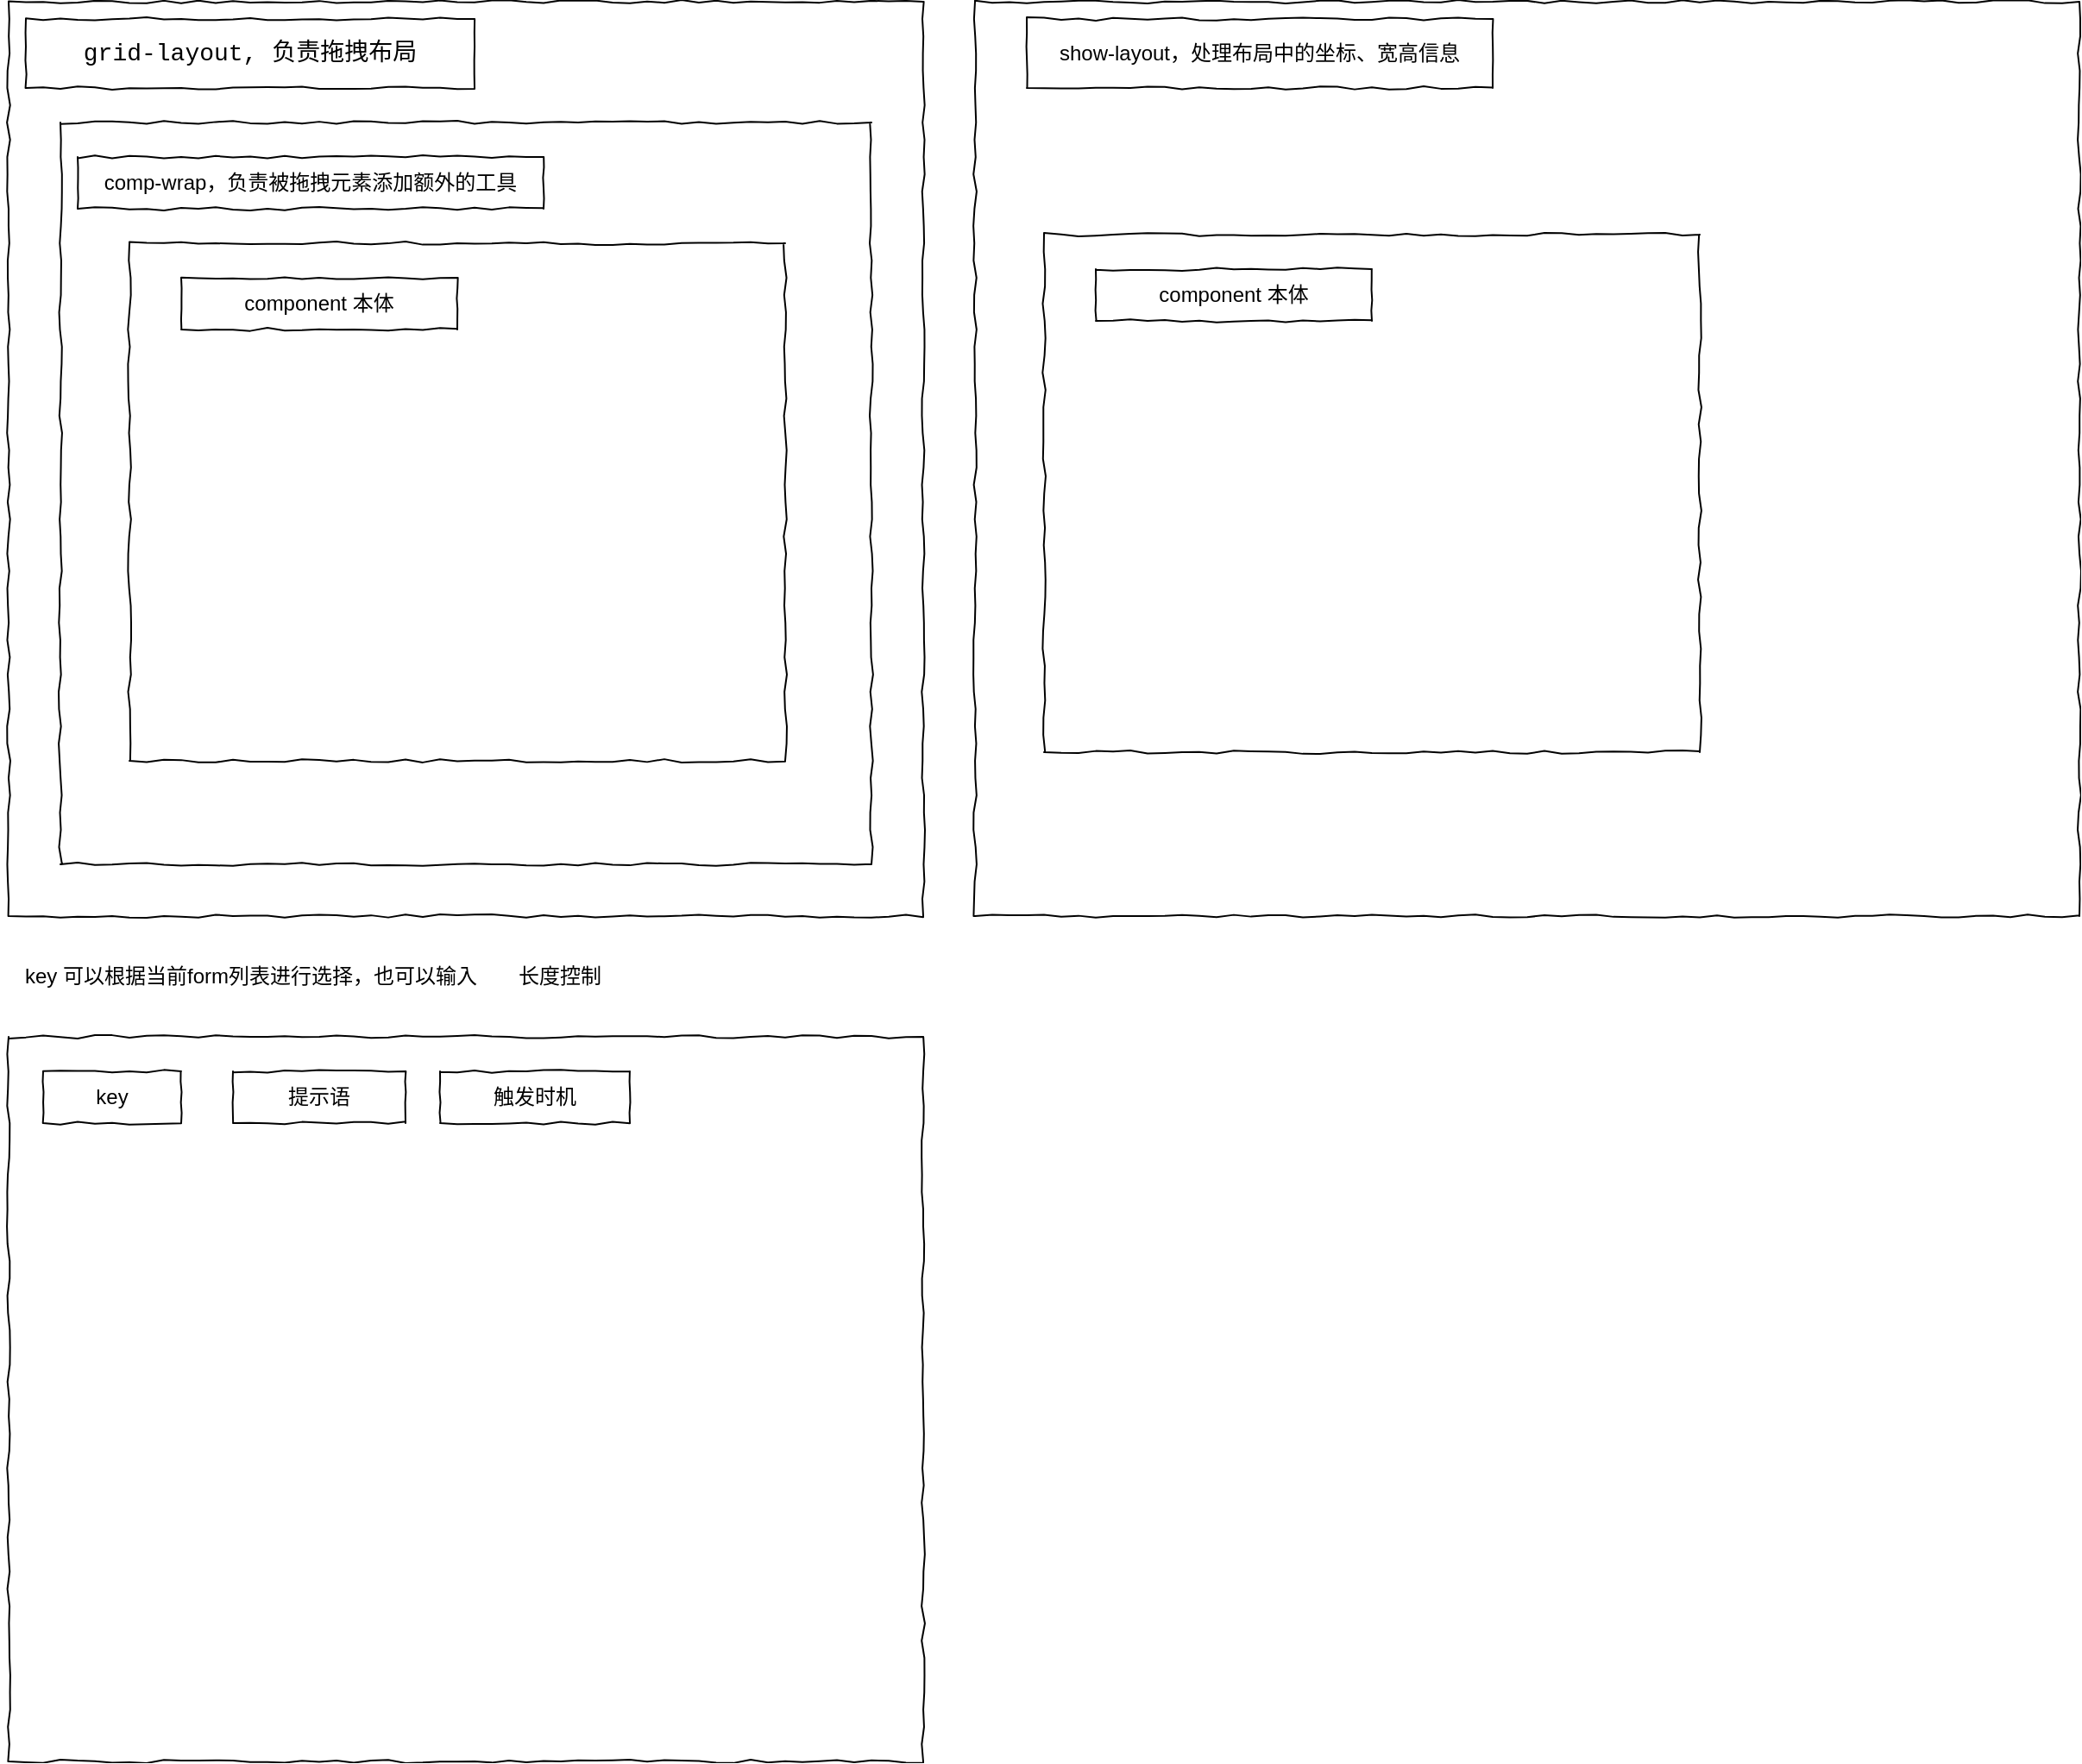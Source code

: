 <mxfile version="24.6.4" type="github">
  <diagram name="Page-1" id="XzWtF4XP_iAmrnIMXCRm">
    <mxGraphModel dx="1434" dy="756" grid="1" gridSize="10" guides="1" tooltips="1" connect="1" arrows="1" fold="1" page="1" pageScale="1" pageWidth="827" pageHeight="1169" math="0" shadow="0">
      <root>
        <mxCell id="0" />
        <mxCell id="1" parent="0" />
        <mxCell id="HhxakAEyFk_g9ME8UOxu-1" value="" style="whiteSpace=wrap;html=1;aspect=fixed;comic=1;" vertex="1" parent="1">
          <mxGeometry x="70" y="70" width="530" height="530" as="geometry" />
        </mxCell>
        <mxCell id="HhxakAEyFk_g9ME8UOxu-2" value="&lt;div style=&quot;font-family: Consolas, &amp;quot;Courier New&amp;quot;, monospace; font-size: 14px; line-height: 19px; white-space: pre;&quot;&gt;&lt;font style=&quot;background-color: rgb(255, 255, 255);&quot;&gt;grid-layout, 负责拖拽布局&lt;/font&gt;&lt;/div&gt;" style="whiteSpace=wrap;html=1;comic=1;strokeColor=default;align=center;verticalAlign=middle;fontFamily=Helvetica;fontSize=12;fontColor=default;fillColor=default;" vertex="1" parent="1">
          <mxGeometry x="80" y="80" width="260" height="40" as="geometry" />
        </mxCell>
        <mxCell id="HhxakAEyFk_g9ME8UOxu-3" value="" style="whiteSpace=wrap;html=1;comic=1;strokeColor=default;align=center;verticalAlign=middle;fontFamily=Helvetica;fontSize=12;fontColor=default;fillColor=default;" vertex="1" parent="1">
          <mxGeometry x="100" y="140" width="470" height="430" as="geometry" />
        </mxCell>
        <mxCell id="HhxakAEyFk_g9ME8UOxu-4" value="comp-wrap，负责被拖拽元素添加额外的工具" style="whiteSpace=wrap;html=1;comic=1;strokeColor=default;align=center;verticalAlign=middle;fontFamily=Helvetica;fontSize=12;fontColor=default;fillColor=default;" vertex="1" parent="1">
          <mxGeometry x="110" y="160" width="270" height="30" as="geometry" />
        </mxCell>
        <mxCell id="HhxakAEyFk_g9ME8UOxu-6" value="" style="whiteSpace=wrap;html=1;comic=1;strokeColor=default;align=center;verticalAlign=middle;fontFamily=Helvetica;fontSize=12;fontColor=default;fillColor=default;" vertex="1" parent="1">
          <mxGeometry x="140" y="210" width="380" height="300" as="geometry" />
        </mxCell>
        <mxCell id="HhxakAEyFk_g9ME8UOxu-7" value="component 本体" style="whiteSpace=wrap;html=1;comic=1;strokeColor=default;align=center;verticalAlign=middle;fontFamily=Helvetica;fontSize=12;fontColor=default;fillColor=default;" vertex="1" parent="1">
          <mxGeometry x="170" y="230" width="160" height="30" as="geometry" />
        </mxCell>
        <mxCell id="HhxakAEyFk_g9ME8UOxu-8" value="" style="whiteSpace=wrap;html=1;comic=1;strokeColor=default;align=center;verticalAlign=middle;fontFamily=Helvetica;fontSize=12;fontColor=default;fillColor=default;" vertex="1" parent="1">
          <mxGeometry x="630" y="70" width="640" height="530" as="geometry" />
        </mxCell>
        <mxCell id="HhxakAEyFk_g9ME8UOxu-9" value="show-layout，处理布局中的坐标、宽高信息" style="whiteSpace=wrap;html=1;comic=1;strokeColor=default;align=center;verticalAlign=middle;fontFamily=Helvetica;fontSize=12;fontColor=default;fillColor=default;" vertex="1" parent="1">
          <mxGeometry x="660" y="80" width="270" height="40" as="geometry" />
        </mxCell>
        <mxCell id="HhxakAEyFk_g9ME8UOxu-10" value="" style="whiteSpace=wrap;html=1;comic=1;strokeColor=default;align=center;verticalAlign=middle;fontFamily=Helvetica;fontSize=12;fontColor=default;fillColor=default;" vertex="1" parent="1">
          <mxGeometry x="670" y="205" width="380" height="300" as="geometry" />
        </mxCell>
        <mxCell id="HhxakAEyFk_g9ME8UOxu-11" value="component 本体" style="whiteSpace=wrap;html=1;comic=1;strokeColor=default;align=center;verticalAlign=middle;fontFamily=Helvetica;fontSize=12;fontColor=default;fillColor=default;" vertex="1" parent="1">
          <mxGeometry x="700" y="225" width="160" height="30" as="geometry" />
        </mxCell>
        <mxCell id="HhxakAEyFk_g9ME8UOxu-12" value="" style="rounded=0;whiteSpace=wrap;html=1;comic=1;strokeColor=default;align=center;verticalAlign=middle;fontFamily=Helvetica;fontSize=12;fontColor=default;fillColor=default;" vertex="1" parent="1">
          <mxGeometry x="70" y="670" width="530" height="420" as="geometry" />
        </mxCell>
        <mxCell id="HhxakAEyFk_g9ME8UOxu-13" value="key" style="whiteSpace=wrap;html=1;comic=1;strokeColor=default;align=center;verticalAlign=middle;fontFamily=Helvetica;fontSize=12;fontColor=default;fillColor=default;" vertex="1" parent="1">
          <mxGeometry x="90" y="690" width="80" height="30" as="geometry" />
        </mxCell>
        <mxCell id="HhxakAEyFk_g9ME8UOxu-14" value="key 可以根据当前form列表进行选择，也可以输入" style="text;html=1;align=center;verticalAlign=middle;resizable=0;points=[];autosize=1;strokeColor=none;fillColor=none;fontFamily=Helvetica;fontSize=12;fontColor=default;" vertex="1" parent="1">
          <mxGeometry x="65" y="620" width="290" height="30" as="geometry" />
        </mxCell>
        <mxCell id="HhxakAEyFk_g9ME8UOxu-15" value="长度控制" style="text;html=1;align=center;verticalAlign=middle;resizable=0;points=[];autosize=1;strokeColor=none;fillColor=none;fontFamily=Helvetica;fontSize=12;fontColor=default;" vertex="1" parent="1">
          <mxGeometry x="354" y="620" width="70" height="30" as="geometry" />
        </mxCell>
        <mxCell id="HhxakAEyFk_g9ME8UOxu-16" value="提示语" style="whiteSpace=wrap;html=1;comic=1;strokeColor=default;align=center;verticalAlign=middle;fontFamily=Helvetica;fontSize=12;fontColor=default;fillColor=default;" vertex="1" parent="1">
          <mxGeometry x="200" y="690" width="100" height="30" as="geometry" />
        </mxCell>
        <mxCell id="HhxakAEyFk_g9ME8UOxu-17" value="触发时机" style="whiteSpace=wrap;html=1;comic=1;strokeColor=default;align=center;verticalAlign=middle;fontFamily=Helvetica;fontSize=12;fontColor=default;fillColor=default;" vertex="1" parent="1">
          <mxGeometry x="320" y="690" width="110" height="30" as="geometry" />
        </mxCell>
      </root>
    </mxGraphModel>
  </diagram>
</mxfile>
